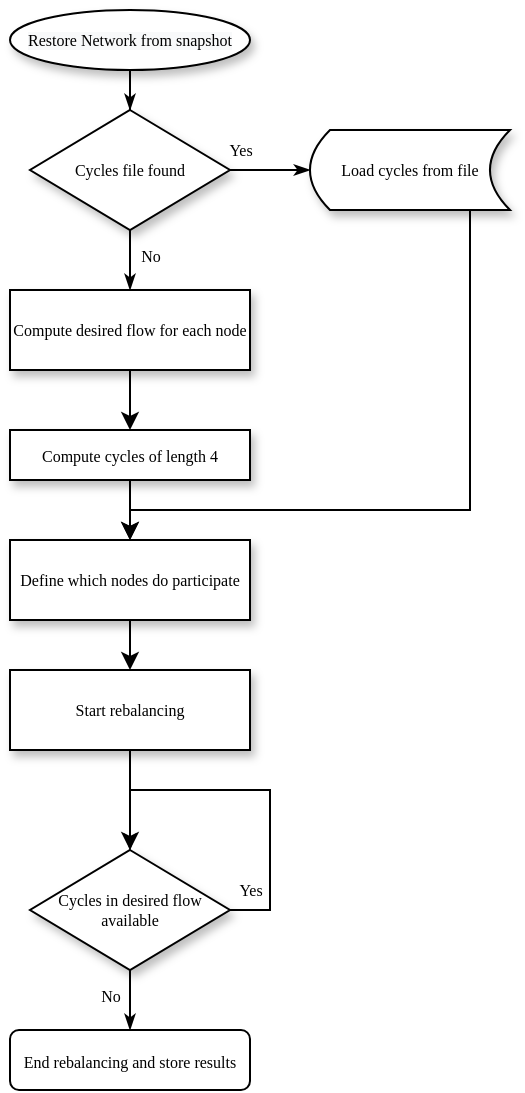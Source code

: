 <mxfile version="13.3.9" type="device"><diagram name="Page-1" id="edf60f1a-56cd-e834-aa8a-f176f3a09ee4"><mxGraphModel dx="677" dy="388" grid="1" gridSize="10" guides="1" tooltips="1" connect="1" arrows="1" fold="1" page="1" pageScale="1" pageWidth="1100" pageHeight="850" background="#ffffff" math="0" shadow="0"><root><mxCell id="0"/><mxCell id="1" parent="0"/><mxCell id="60e70716793133e9-32" style="edgeStyle=orthogonalEdgeStyle;rounded=0;html=1;labelBackgroundColor=none;startSize=5;endArrow=classicThin;endFill=1;endSize=5;jettySize=auto;orthogonalLoop=1;strokeWidth=1;fontFamily=Verdana;fontSize=8" parent="1" source="N7QcBF-J281585ZtQaYW-12" target="60e70716793133e9-5" edge="1"><mxGeometry relative="1" as="geometry"><mxPoint x="250" y="170" as="sourcePoint"/></mxGeometry></mxCell><mxCell id="60e70716793133e9-33" value="Yes" style="edgeStyle=orthogonalEdgeStyle;rounded=0;html=1;labelBackgroundColor=none;startSize=5;endArrow=classicThin;endFill=1;endSize=5;jettySize=auto;orthogonalLoop=1;strokeWidth=1;fontFamily=Verdana;fontSize=8" parent="1" source="60e70716793133e9-5" target="N7QcBF-J281585ZtQaYW-1" edge="1"><mxGeometry x="-0.778" y="10" relative="1" as="geometry"><mxPoint as="offset"/><mxPoint x="390" y="250" as="targetPoint"/></mxGeometry></mxCell><mxCell id="60e70716793133e9-37" value="No" style="edgeStyle=orthogonalEdgeStyle;rounded=0;html=1;labelBackgroundColor=none;startSize=5;endArrow=classicThin;endFill=1;endSize=5;jettySize=auto;orthogonalLoop=1;strokeWidth=1;fontFamily=Verdana;fontSize=8" parent="1" source="60e70716793133e9-5" target="60e70716793133e9-10" edge="1"><mxGeometry x="-0.5" y="10" relative="1" as="geometry"><mxPoint as="offset"/></mxGeometry></mxCell><mxCell id="60e70716793133e9-5" value="Cycles file found" style="rhombus;whiteSpace=wrap;html=1;rounded=0;shadow=1;labelBackgroundColor=none;strokeWidth=1;fontFamily=Verdana;fontSize=8;align=center;" parent="1" vertex="1"><mxGeometry x="200" y="190" width="100" height="60" as="geometry"/></mxCell><mxCell id="N7QcBF-J281585ZtQaYW-4" style="edgeStyle=orthogonalEdgeStyle;rounded=0;orthogonalLoop=1;jettySize=auto;html=1;" edge="1" parent="1" source="60e70716793133e9-9" target="N7QcBF-J281585ZtQaYW-5"><mxGeometry relative="1" as="geometry"><mxPoint x="250" y="425" as="targetPoint"/></mxGeometry></mxCell><mxCell id="60e70716793133e9-9" value="Compute cycles of length 4" style="whiteSpace=wrap;html=1;rounded=0;shadow=1;labelBackgroundColor=none;strokeWidth=1;fontFamily=Verdana;fontSize=8;align=center;" parent="1" vertex="1"><mxGeometry x="190" y="350" width="120" height="25" as="geometry"/></mxCell><mxCell id="N7QcBF-J281585ZtQaYW-3" value="" style="edgeStyle=orthogonalEdgeStyle;rounded=0;orthogonalLoop=1;jettySize=auto;html=1;" edge="1" parent="1" source="60e70716793133e9-10" target="60e70716793133e9-9"><mxGeometry relative="1" as="geometry"/></mxCell><mxCell id="60e70716793133e9-10" value="Compute desired flow for each node" style="whiteSpace=wrap;html=1;rounded=0;shadow=1;labelBackgroundColor=none;strokeWidth=1;fontFamily=Verdana;fontSize=8;align=center;" parent="1" vertex="1"><mxGeometry x="190" y="280" width="120" height="40" as="geometry"/></mxCell><mxCell id="N7QcBF-J281585ZtQaYW-10" value="" style="edgeStyle=orthogonalEdgeStyle;rounded=0;orthogonalLoop=1;jettySize=auto;html=1;" edge="1" parent="1" source="N7QcBF-J281585ZtQaYW-5" target="N7QcBF-J281585ZtQaYW-9"><mxGeometry relative="1" as="geometry"/></mxCell><mxCell id="N7QcBF-J281585ZtQaYW-5" value="Define which nodes do participate" style="whiteSpace=wrap;html=1;rounded=0;shadow=1;labelBackgroundColor=none;strokeWidth=1;fontFamily=Verdana;fontSize=8;align=center;spacing=6;" vertex="1" parent="1"><mxGeometry x="190" y="405" width="120" height="40" as="geometry"/></mxCell><mxCell id="N7QcBF-J281585ZtQaYW-11" style="edgeStyle=orthogonalEdgeStyle;rounded=0;orthogonalLoop=1;jettySize=auto;html=1;" edge="1" parent="1" source="N7QcBF-J281585ZtQaYW-9" target="60e70716793133e9-14"><mxGeometry relative="1" as="geometry"/></mxCell><mxCell id="N7QcBF-J281585ZtQaYW-9" value="Start rebalancing" style="whiteSpace=wrap;html=1;rounded=0;shadow=1;labelBackgroundColor=none;strokeWidth=1;fontFamily=Verdana;fontSize=8;align=center;spacing=6;" vertex="1" parent="1"><mxGeometry x="190" y="470" width="120" height="40" as="geometry"/></mxCell><mxCell id="60e70716793133e9-43" value="Yes" style="edgeStyle=orthogonalEdgeStyle;rounded=0;html=1;labelBackgroundColor=none;startSize=5;endArrow=classicThin;endFill=1;endSize=5;jettySize=auto;orthogonalLoop=1;strokeWidth=1;fontFamily=Verdana;fontSize=8;exitX=1;exitY=0.5;exitDx=0;exitDy=0;entryX=0.5;entryY=0;entryDx=0;entryDy=0;" parent="1" source="60e70716793133e9-14" target="60e70716793133e9-14" edge="1"><mxGeometry x="-0.667" y="10" relative="1" as="geometry"><mxPoint as="offset"/><mxPoint x="360" y="560" as="targetPoint"/><Array as="points"><mxPoint x="320" y="590"/><mxPoint x="320" y="530"/><mxPoint x="250" y="530"/></Array></mxGeometry></mxCell><mxCell id="60e70716793133e9-44" value="No" style="edgeStyle=orthogonalEdgeStyle;rounded=0;html=1;labelBackgroundColor=none;startSize=5;endArrow=classicThin;endFill=1;endSize=5;jettySize=auto;orthogonalLoop=1;strokeWidth=1;fontFamily=Verdana;fontSize=8" parent="1" source="60e70716793133e9-14" target="N7QcBF-J281585ZtQaYW-14" edge="1"><mxGeometry x="-0.5" y="-10" relative="1" as="geometry"><mxPoint as="offset"/><mxPoint x="250" y="660" as="targetPoint"/><Array as="points"/></mxGeometry></mxCell><mxCell id="60e70716793133e9-14" value="Cycles in desired flow available" style="rhombus;whiteSpace=wrap;html=1;rounded=0;shadow=1;labelBackgroundColor=none;strokeWidth=1;fontFamily=Verdana;fontSize=8;align=center;" parent="1" vertex="1"><mxGeometry x="200" y="560" width="100" height="60" as="geometry"/></mxCell><mxCell id="N7QcBF-J281585ZtQaYW-7" style="edgeStyle=orthogonalEdgeStyle;rounded=0;orthogonalLoop=1;jettySize=auto;html=1;" edge="1" parent="1" source="N7QcBF-J281585ZtQaYW-1" target="N7QcBF-J281585ZtQaYW-5"><mxGeometry relative="1" as="geometry"><Array as="points"><mxPoint x="420" y="390"/><mxPoint x="250" y="390"/></Array></mxGeometry></mxCell><mxCell id="N7QcBF-J281585ZtQaYW-1" value="Load cycles from file" style="shape=dataStorage;whiteSpace=wrap;html=1;rounded=0;shadow=1;fontFamily=Verdana;fontSize=8;strokeWidth=1;labelBackgroundColor=none;" vertex="1" parent="1"><mxGeometry x="340" y="200" width="100" height="40" as="geometry"/></mxCell><mxCell id="N7QcBF-J281585ZtQaYW-12" value="&lt;meta charset=&quot;utf-8&quot;&gt;&lt;span style=&quot;color: rgb(0, 0, 0); font-family: verdana; font-size: 8px; font-style: normal; font-weight: 400; letter-spacing: normal; text-align: center; text-indent: 0px; text-transform: none; word-spacing: 0px; background-color: rgb(248, 249, 250); display: inline; float: none;&quot;&gt;Restore Network from snapshot&lt;/span&gt;" style="ellipse;whiteSpace=wrap;html=1;rounded=0;shadow=1;fontFamily=Verdana;fontSize=8;strokeWidth=1;labelBackgroundColor=none;" vertex="1" parent="1"><mxGeometry x="190" y="140" width="120" height="30" as="geometry"/></mxCell><mxCell id="N7QcBF-J281585ZtQaYW-14" value="&lt;span style=&quot;font-family: &amp;#34;verdana&amp;#34; ; font-size: 8px&quot;&gt;End rebalancing and store results&lt;/span&gt;" style="rounded=1;whiteSpace=wrap;html=1;" vertex="1" parent="1"><mxGeometry x="190" y="650" width="120" height="30" as="geometry"/></mxCell></root></mxGraphModel></diagram></mxfile>